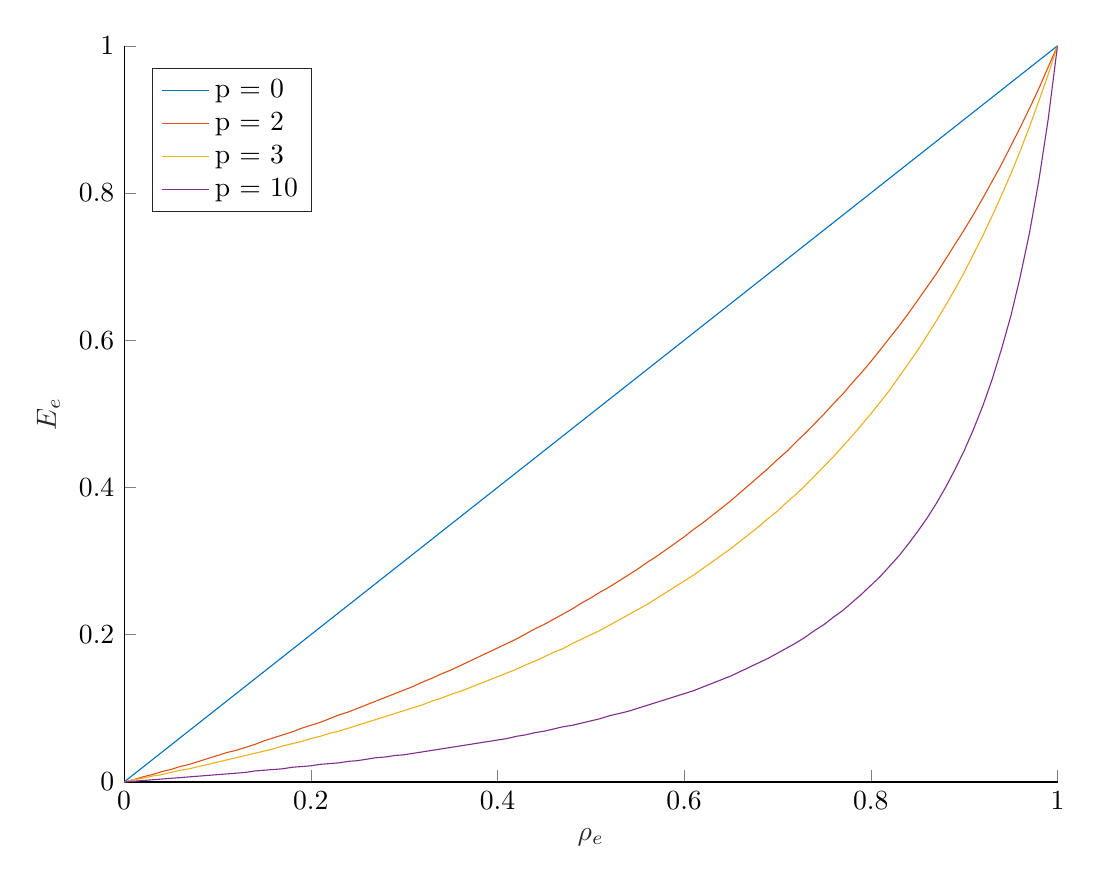 % This file was created by matlab2tikz.
%
%The latest updates can be retrieved from
%  http://www.mathworks.com/matlabcentral/fileexchange/22022-matlab2tikz-matlab2tikz
%where you can also make suggestions and rate matlab2tikz.
%
\definecolor{mycolor1}{rgb}{0.0,0.447,0.741}%
\definecolor{mycolor2}{rgb}{0.85,0.325,0.098}%
\definecolor{mycolor3}{rgb}{0.929,0.694,0.125}%
\definecolor{mycolor4}{rgb}{0.494,0.184,0.556}%
%
\begin{tikzpicture}

\begin{axis}[%
width=4.667in,
height=3.681in,
at={(0.783in,0.497in)},
scale only axis,
xmin=0,
xmax=1,
xtick={  0, 0.2, 0.4, 0.6, 0.8,   1},
xlabel style={font=\color{white!15!black}},
xlabel={$\rho_e $},
ymin=0,
ymax=1,
ytick={  0, 0.2, 0.4, 0.6, 0.8,   1},
ylabel style={font=\color{white!15!black}},
ylabel={$E_e$},
axis background/.style={fill=white},
axis x line*=bottom,
axis y line*=left,
legend style={at={(0.03,0.97)}, anchor=north west, legend cell align=left, align=left, draw=white!15!black}
]
\addplot [color=mycolor1]
  table[row sep=crcr]{%
0	0\\
0.01	0.01\\
0.02	0.02\\
0.03	0.03\\
0.04	0.04\\
0.05	0.05\\
0.06	0.06\\
0.07	0.07\\
0.08	0.08\\
0.09	0.09\\
0.1	0.1\\
0.11	0.11\\
0.12	0.12\\
0.13	0.13\\
0.14	0.14\\
0.15	0.15\\
0.16	0.16\\
0.17	0.17\\
0.18	0.18\\
0.19	0.19\\
0.2	0.2\\
0.21	0.21\\
0.22	0.22\\
0.23	0.23\\
0.24	0.24\\
0.25	0.25\\
0.26	0.26\\
0.27	0.27\\
0.28	0.28\\
0.29	0.29\\
0.3	0.3\\
0.31	0.31\\
0.32	0.32\\
0.33	0.33\\
0.34	0.34\\
0.35	0.35\\
0.36	0.36\\
0.37	0.37\\
0.38	0.38\\
0.39	0.39\\
0.4	0.4\\
0.41	0.41\\
0.42	0.42\\
0.43	0.43\\
0.44	0.44\\
0.45	0.45\\
0.46	0.46\\
0.47	0.47\\
0.48	0.48\\
0.49	0.49\\
0.5	0.5\\
0.51	0.51\\
0.52	0.52\\
0.53	0.53\\
0.54	0.54\\
0.55	0.55\\
0.56	0.56\\
0.57	0.57\\
0.58	0.58\\
0.59	0.59\\
0.6	0.6\\
0.61	0.61\\
0.62	0.62\\
0.63	0.63\\
0.64	0.64\\
0.65	0.65\\
0.66	0.66\\
0.67	0.67\\
0.68	0.68\\
0.69	0.69\\
0.7	0.7\\
0.71	0.71\\
0.72	0.72\\
0.73	0.73\\
0.74	0.74\\
0.75	0.75\\
0.76	0.76\\
0.77	0.77\\
0.78	0.78\\
0.79	0.79\\
0.8	0.8\\
0.81	0.81\\
0.82	0.82\\
0.83	0.83\\
0.84	0.84\\
0.85	0.85\\
0.86	0.86\\
0.87	0.87\\
0.88	0.88\\
0.89	0.89\\
0.9	0.9\\
0.91	0.91\\
0.92	0.92\\
0.93	0.93\\
0.94	0.94\\
0.95	0.95\\
0.96	0.96\\
0.97	0.97\\
0.98	0.98\\
0.99	0.99\\
1	1\\
};
\addlegendentry{p = 0}

\addplot [color=mycolor2]
  table[row sep=crcr]{%
0	0\\
0.01	0.003\\
0.02	0.007\\
0.03	0.01\\
0.04	0.014\\
0.05	0.017\\
0.06	0.021\\
0.07	0.024\\
0.08	0.028\\
0.09	0.032\\
0.1	0.036\\
0.11	0.04\\
0.12	0.043\\
0.13	0.047\\
0.14	0.051\\
0.15	0.056\\
0.16	0.06\\
0.17	0.064\\
0.18	0.068\\
0.19	0.073\\
0.2	0.077\\
0.21	0.081\\
0.22	0.086\\
0.23	0.091\\
0.24	0.095\\
0.25	0.1\\
0.26	0.105\\
0.27	0.11\\
0.28	0.115\\
0.29	0.12\\
0.3	0.125\\
0.31	0.13\\
0.32	0.136\\
0.33	0.141\\
0.34	0.147\\
0.35	0.152\\
0.36	0.158\\
0.37	0.164\\
0.38	0.17\\
0.39	0.176\\
0.4	0.182\\
0.41	0.188\\
0.42	0.194\\
0.43	0.201\\
0.44	0.208\\
0.45	0.214\\
0.46	0.221\\
0.47	0.228\\
0.48	0.235\\
0.49	0.243\\
0.5	0.25\\
0.51	0.258\\
0.52	0.265\\
0.53	0.273\\
0.54	0.281\\
0.55	0.289\\
0.56	0.298\\
0.57	0.306\\
0.58	0.315\\
0.59	0.324\\
0.6	0.333\\
0.61	0.343\\
0.62	0.352\\
0.63	0.362\\
0.64	0.372\\
0.65	0.382\\
0.66	0.393\\
0.67	0.404\\
0.68	0.415\\
0.69	0.426\\
0.7	0.438\\
0.71	0.449\\
0.72	0.462\\
0.73	0.474\\
0.74	0.487\\
0.75	0.5\\
0.76	0.514\\
0.77	0.527\\
0.78	0.542\\
0.79	0.556\\
0.8	0.571\\
0.81	0.587\\
0.82	0.603\\
0.83	0.619\\
0.84	0.636\\
0.85	0.654\\
0.86	0.672\\
0.87	0.69\\
0.88	0.71\\
0.89	0.73\\
0.9	0.75\\
0.91	0.771\\
0.92	0.793\\
0.93	0.816\\
0.94	0.839\\
0.95	0.864\\
0.96	0.889\\
0.97	0.915\\
0.98	0.942\\
0.99	0.971\\
1	1\\
};
\addlegendentry{p = 2}

\addplot [color=mycolor3]
  table[row sep=crcr]{%
0	0\\
0.01	0.003\\
0.02	0.005\\
0.03	0.008\\
0.04	0.01\\
0.05	0.013\\
0.06	0.016\\
0.07	0.018\\
0.08	0.021\\
0.09	0.024\\
0.1	0.027\\
0.11	0.03\\
0.12	0.033\\
0.13	0.036\\
0.14	0.039\\
0.15	0.042\\
0.16	0.045\\
0.17	0.049\\
0.18	0.052\\
0.19	0.055\\
0.2	0.059\\
0.21	0.062\\
0.22	0.066\\
0.23	0.069\\
0.24	0.073\\
0.25	0.077\\
0.26	0.081\\
0.27	0.085\\
0.28	0.089\\
0.29	0.093\\
0.3	0.097\\
0.31	0.101\\
0.32	0.105\\
0.33	0.11\\
0.34	0.114\\
0.35	0.119\\
0.36	0.123\\
0.37	0.128\\
0.38	0.133\\
0.39	0.138\\
0.4	0.143\\
0.41	0.148\\
0.42	0.153\\
0.43	0.159\\
0.44	0.164\\
0.45	0.17\\
0.46	0.176\\
0.47	0.181\\
0.48	0.188\\
0.49	0.194\\
0.5	0.2\\
0.51	0.206\\
0.52	0.213\\
0.53	0.22\\
0.54	0.227\\
0.55	0.234\\
0.56	0.241\\
0.57	0.249\\
0.58	0.257\\
0.59	0.265\\
0.6	0.273\\
0.61	0.281\\
0.62	0.29\\
0.63	0.299\\
0.64	0.308\\
0.65	0.317\\
0.66	0.327\\
0.67	0.337\\
0.68	0.347\\
0.69	0.358\\
0.7	0.368\\
0.71	0.38\\
0.72	0.391\\
0.73	0.403\\
0.74	0.416\\
0.75	0.429\\
0.76	0.442\\
0.77	0.456\\
0.78	0.47\\
0.79	0.485\\
0.8	0.5\\
0.81	0.516\\
0.82	0.532\\
0.83	0.55\\
0.84	0.568\\
0.85	0.586\\
0.86	0.606\\
0.87	0.626\\
0.88	0.647\\
0.89	0.669\\
0.9	0.692\\
0.91	0.717\\
0.92	0.742\\
0.93	0.769\\
0.94	0.797\\
0.95	0.826\\
0.96	0.857\\
0.97	0.89\\
0.98	0.925\\
0.99	0.961\\
1	1\\
};
\addlegendentry{p = 3}

\addplot [color=mycolor4]
  table[row sep=crcr]{%
0	0\\
0.01	0.001\\
0.02	0.002\\
0.03	0.003\\
0.04	0.004\\
0.05	0.005\\
0.06	0.006\\
0.07	0.007\\
0.08	0.008\\
0.09	0.009\\
0.1	0.01\\
0.11	0.011\\
0.12	0.012\\
0.13	0.013\\
0.14	0.015\\
0.15	0.016\\
0.16	0.017\\
0.17	0.018\\
0.18	0.02\\
0.19	0.021\\
0.2	0.022\\
0.21	0.024\\
0.22	0.025\\
0.23	0.026\\
0.24	0.028\\
0.25	0.029\\
0.26	0.031\\
0.27	0.033\\
0.28	0.034\\
0.29	0.036\\
0.3	0.037\\
0.31	0.039\\
0.32	0.041\\
0.33	0.043\\
0.34	0.045\\
0.35	0.047\\
0.36	0.049\\
0.37	0.051\\
0.38	0.053\\
0.39	0.055\\
0.4	0.057\\
0.41	0.059\\
0.42	0.062\\
0.43	0.064\\
0.44	0.067\\
0.45	0.069\\
0.46	0.072\\
0.47	0.075\\
0.48	0.077\\
0.49	0.08\\
0.5	0.083\\
0.51	0.086\\
0.52	0.09\\
0.53	0.093\\
0.54	0.096\\
0.55	0.1\\
0.56	0.104\\
0.57	0.108\\
0.58	0.112\\
0.59	0.116\\
0.6	0.12\\
0.61	0.124\\
0.62	0.129\\
0.63	0.134\\
0.64	0.139\\
0.65	0.144\\
0.66	0.15\\
0.67	0.156\\
0.68	0.162\\
0.69	0.168\\
0.7	0.175\\
0.71	0.182\\
0.72	0.189\\
0.73	0.197\\
0.74	0.206\\
0.75	0.214\\
0.76	0.224\\
0.77	0.233\\
0.78	0.244\\
0.79	0.255\\
0.8	0.267\\
0.81	0.279\\
0.82	0.293\\
0.83	0.307\\
0.84	0.323\\
0.85	0.34\\
0.86	0.358\\
0.87	0.378\\
0.88	0.4\\
0.89	0.424\\
0.9	0.45\\
0.91	0.479\\
0.92	0.511\\
0.93	0.547\\
0.94	0.588\\
0.95	0.633\\
0.96	0.686\\
0.97	0.746\\
0.98	0.817\\
0.99	0.9\\
1	1\\
};
\addlegendentry{p = 10}

\end{axis}
\end{tikzpicture}%